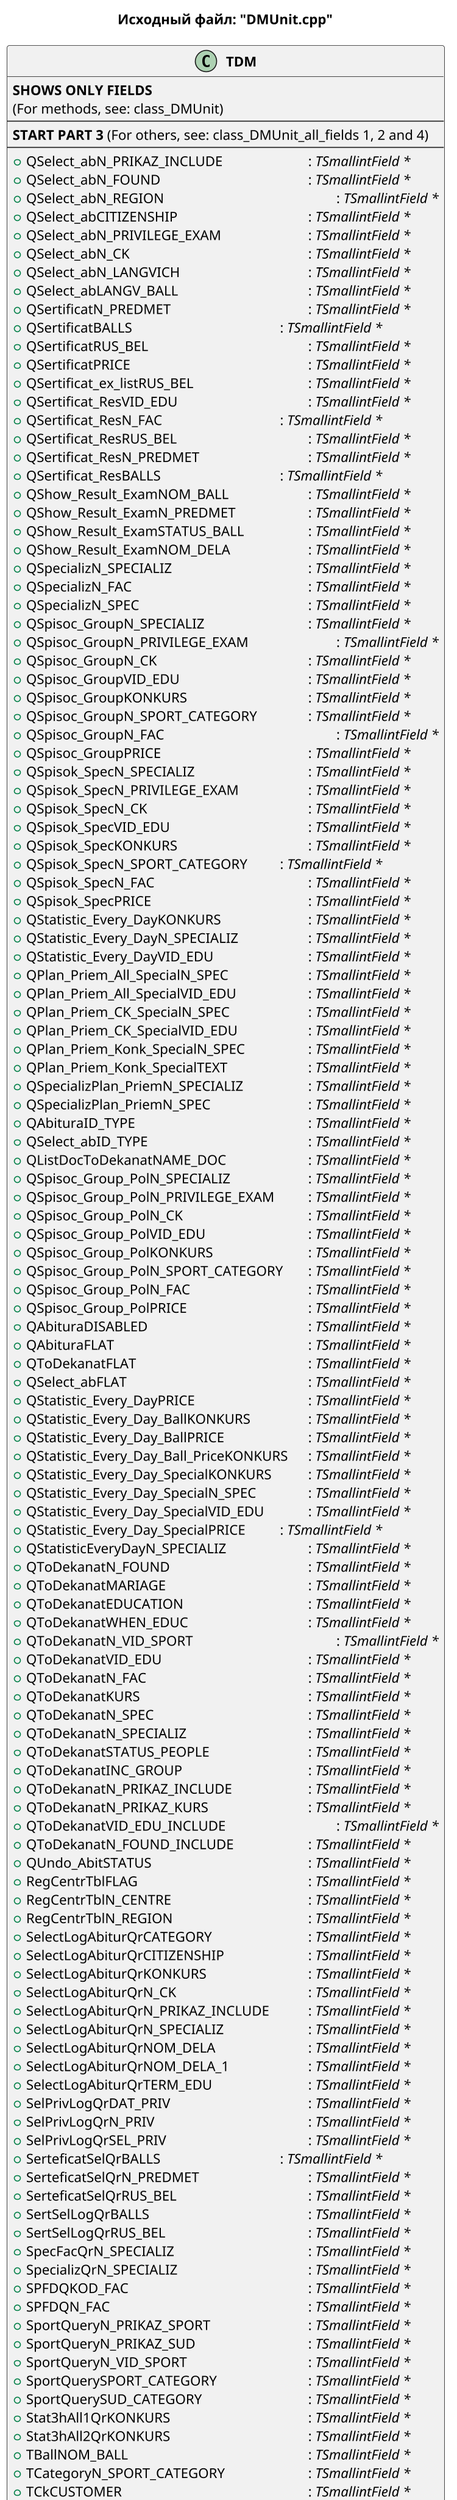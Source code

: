 @startuml DMUnit.cpp

title Исходный файл: "DMUnit.cpp"

scale 750 width


class "<b>TDM</b>"
{
    <b>SHOWS ONLY FIELDS</b>\n(For methods, see: class_DMUnit)
    --
    <b>START PART 3</b> (For others, see: class_DMUnit_all_fields 1, 2 and 4)
    --
    + QSelect_abN_PRIKAZ_INCLUDE \t\t\t: <i>TSmallintField *</i>
    + QSelect_abN_FOUND \t\t\t\t\t\t: <i>TSmallintField *</i>
    + QSelect_abN_REGION \t\t\t\t\t\t: <i>TSmallintField *</i>
    + QSelect_abCITIZENSHIP \t\t\t\t\t: <i>TSmallintField *</i>
    + QSelect_abN_PRIVILEGE_EXAM \t\t\t: <i>TSmallintField *</i>
    + QSelect_abN_CK \t\t\t\t\t\t\t: <i>TSmallintField *</i>
    + QSelect_abN_LANGVICH \t\t\t\t\t: <i>TSmallintField *</i>
    + QSelect_abLANGV_BALL \t\t\t\t\t: <i>TSmallintField *</i>
    + QSertificatN_PREDMET \t\t\t\t\t: <i>TSmallintField *</i>
    + QSertificatBALLS \t\t\t\t\t\t: <i>TSmallintField *</i>
    + QSertificatRUS_BEL \t\t\t\t\t\t: <i>TSmallintField *</i>
    + QSertificatPRICE \t\t\t\t\t\t\t: <i>TSmallintField *</i>
    + QSertificat_ex_listRUS_BEL \t\t\t\t: <i>TSmallintField *</i>
    + QSertificat_ResVID_EDU \t\t\t\t\t: <i>TSmallintField *</i>
    + QSertificat_ResN_FAC \t\t\t\t\t: <i>TSmallintField *</i>
    + QSertificat_ResRUS_BEL \t\t\t\t\t: <i>TSmallintField *</i>
    + QSertificat_ResN_PREDMET \t\t\t\t: <i>TSmallintField *</i>
    + QSertificat_ResBALLS \t\t\t\t\t: <i>TSmallintField *</i>
    + QShow_Result_ExamNOM_BALL \t\t\t: <i>TSmallintField *</i>
    + QShow_Result_ExamN_PREDMET \t\t\t: <i>TSmallintField *</i>
    + QShow_Result_ExamSTATUS_BALL \t\t\t: <i>TSmallintField *</i>
    + QShow_Result_ExamNOM_DELA \t\t\t: <i>TSmallintField *</i>
    + QSpecializN_SPECIALIZ \t\t\t\t\t: <i>TSmallintField *</i>
    + QSpecializN_FAC \t\t\t\t\t\t\t: <i>TSmallintField *</i>
    + QSpecializN_SPEC \t\t\t\t\t\t: <i>TSmallintField *</i>
    + QSpisoc_GroupN_SPECIALIZ \t\t\t\t: <i>TSmallintField *</i>
    + QSpisoc_GroupN_PRIVILEGE_EXAM \t\t\t: <i>TSmallintField *</i>
    + QSpisoc_GroupN_CK \t\t\t\t\t\t: <i>TSmallintField *</i>
    + QSpisoc_GroupVID_EDU \t\t\t\t\t: <i>TSmallintField *</i>
    + QSpisoc_GroupKONKURS \t\t\t\t\t: <i>TSmallintField *</i>
    + QSpisoc_GroupN_SPORT_CATEGORY \t\t: <i>TSmallintField *</i>
    + QSpisoc_GroupN_FAC \t\t\t\t\t\t: <i>TSmallintField *</i>
    + QSpisoc_GroupPRICE \t\t\t\t\t\t: <i>TSmallintField *</i>
    + QSpisok_SpecN_SPECIALIZ \t\t\t\t: <i>TSmallintField *</i>
    + QSpisok_SpecN_PRIVILEGE_EXAM \t\t\t: <i>TSmallintField *</i>
    + QSpisok_SpecN_CK \t\t\t\t\t\t: <i>TSmallintField *</i>
    + QSpisok_SpecVID_EDU \t\t\t\t\t: <i>TSmallintField *</i>
    + QSpisok_SpecKONKURS \t\t\t\t\t: <i>TSmallintField *</i>
    + QSpisok_SpecN_SPORT_CATEGORY \t\t: <i>TSmallintField *</i>
    + QSpisok_SpecN_FAC \t\t\t\t\t\t: <i>TSmallintField *</i>
    + QSpisok_SpecPRICE \t\t\t\t\t\t: <i>TSmallintField *</i>
    + QStatistic_Every_DayKONKURS \t\t\t: <i>TSmallintField *</i>
    + QStatistic_Every_DayN_SPECIALIZ \t\t\t: <i>TSmallintField *</i>
    + QStatistic_Every_DayVID_EDU \t\t\t\t: <i>TSmallintField *</i>
    + QPlan_Priem_All_SpecialN_SPEC \t\t\t: <i>TSmallintField *</i>
    + QPlan_Priem_All_SpecialVID_EDU \t\t\t: <i>TSmallintField *</i>
    + QPlan_Priem_CK_SpecialN_SPEC \t\t\t: <i>TSmallintField *</i>
    + QPlan_Priem_CK_SpecialVID_EDU \t\t\t: <i>TSmallintField *</i>
    + QPlan_Priem_Konk_SpecialN_SPEC \t\t\t: <i>TSmallintField *</i>
    + QPlan_Priem_Konk_SpecialTEXT \t\t\t: <i>TSmallintField *</i>
    + QSpecializPlan_PriemN_SPECIALIZ \t\t\t: <i>TSmallintField *</i>
    + QSpecializPlan_PriemN_SPEC \t\t\t\t: <i>TSmallintField *</i>
    + QAbituraID_TYPE \t\t\t\t\t\t\t: <i>TSmallintField *</i>
    + QSelect_abID_TYPE \t\t\t\t\t\t: <i>TSmallintField *</i>
    + QListDocToDekanatNAME_DOC \t\t\t: <i>TSmallintField *</i>
    + QSpisoc_Group_PolN_SPECIALIZ \t\t\t: <i>TSmallintField *</i>
    + QSpisoc_Group_PolN_PRIVILEGE_EXAM \t\t: <i>TSmallintField *</i>
    + QSpisoc_Group_PolN_CK \t\t\t\t\t: <i>TSmallintField *</i>
    + QSpisoc_Group_PolVID_EDU \t\t\t\t: <i>TSmallintField *</i>
    + QSpisoc_Group_PolKONKURS \t\t\t\t: <i>TSmallintField *</i>
    + QSpisoc_Group_PolN_SPORT_CATEGORY \t: <i>TSmallintField *</i>
    + QSpisoc_Group_PolN_FAC \t\t\t\t\t: <i>TSmallintField *</i>
    + QSpisoc_Group_PolPRICE \t\t\t\t\t: <i>TSmallintField *</i>
    + QAbituraDISABLED \t\t\t\t\t\t: <i>TSmallintField *</i>
    + QAbituraFLAT \t\t\t\t\t\t\t: <i>TSmallintField *</i>
    + QToDekanatFLAT \t\t\t\t\t\t: <i>TSmallintField *</i>
    + QSelect_abFLAT \t\t\t\t\t\t\t: <i>TSmallintField *</i>
    + QStatistic_Every_DayPRICE \t\t\t\t: <i>TSmallintField *</i>
    + QStatistic_Every_Day_BallKONKURS \t\t: <i>TSmallintField *</i>
    + QStatistic_Every_Day_BallPRICE \t\t\t: <i>TSmallintField *</i>
    + QStatistic_Every_Day_Ball_PriceKONKURS \t: <i>TSmallintField *</i>
    + QStatistic_Every_Day_SpecialKONKURS \t\t: <i>TSmallintField *</i>
    + QStatistic_Every_Day_SpecialN_SPEC \t\t: <i>TSmallintField *</i>
    + QStatistic_Every_Day_SpecialVID_EDU \t\t: <i>TSmallintField *</i>
    + QStatistic_Every_Day_SpecialPRICE \t\t: <i>TSmallintField *</i>
    + QStatisticEveryDayN_SPECIALIZ \t\t\t: <i>TSmallintField *</i>
    + QToDekanatN_FOUND \t\t\t\t\t: <i>TSmallintField *</i>
    + QToDekanatMARIAGE \t\t\t\t\t: <i>TSmallintField *</i>
    + QToDekanatEDUCATION \t\t\t\t\t: <i>TSmallintField *</i>
    + QToDekanatWHEN_EDUC \t\t\t\t\t: <i>TSmallintField *</i>
    + QToDekanatN_VID_SPORT \t\t\t\t\t: <i>TSmallintField *</i>
    + QToDekanatVID_EDU \t\t\t\t\t\t: <i>TSmallintField *</i>
    + QToDekanatN_FAC \t\t\t\t\t\t: <i>TSmallintField *</i>
    + QToDekanatKURS \t\t\t\t\t\t: <i>TSmallintField *</i>
    + QToDekanatN_SPEC \t\t\t\t\t\t: <i>TSmallintField *</i>
    + QToDekanatN_SPECIALIZ \t\t\t\t\t: <i>TSmallintField *</i>
    + QToDekanatSTATUS_PEOPLE \t\t\t\t: <i>TSmallintField *</i>
    + QToDekanatINC_GROUP \t\t\t\t\t: <i>TSmallintField *</i>
    + QToDekanatN_PRIKAZ_INCLUDE \t\t\t: <i>TSmallintField *</i>
    + QToDekanatN_PRIKAZ_KURS \t\t\t\t: <i>TSmallintField *</i>
    + QToDekanatVID_EDU_INCLUDE \t\t\t\t: <i>TSmallintField *</i>
    + QToDekanatN_FOUND_INCLUDE \t\t\t: <i>TSmallintField *</i>
    + QUndo_AbitSTATUS \t\t\t\t\t\t: <i>TSmallintField *</i>
    + RegCentrTblFLAG \t\t\t\t\t\t: <i>TSmallintField *</i>
    + RegCentrTblN_CENTRE \t\t\t\t\t: <i>TSmallintField *</i>
    + RegCentrTblN_REGION \t\t\t\t\t: <i>TSmallintField *</i>
    + SelectLogAbiturQrCATEGORY \t\t\t\t: <i>TSmallintField *</i>
    + SelectLogAbiturQrCITIZENSHIP \t\t\t: <i>TSmallintField *</i>
    + SelectLogAbiturQrKONKURS \t\t\t\t: <i>TSmallintField *</i>
    + SelectLogAbiturQrN_CK \t\t\t\t\t: <i>TSmallintField *</i>
    + SelectLogAbiturQrN_PRIKAZ_INCLUDE \t\t: <i>TSmallintField *</i>
    + SelectLogAbiturQrN_SPECIALIZ \t\t\t: <i>TSmallintField *</i>
    + SelectLogAbiturQrNOM_DELA \t\t\t\t: <i>TSmallintField *</i>
    + SelectLogAbiturQrNOM_DELA_1 \t\t\t: <i>TSmallintField *</i>
    + SelectLogAbiturQrTERM_EDU \t\t\t\t: <i>TSmallintField *</i>
    + SelPrivLogQrDAT_PRIV \t\t\t\t\t: <i>TSmallintField *</i>
    + SelPrivLogQrN_PRIV \t\t\t\t\t\t: <i>TSmallintField *</i>
    + SelPrivLogQrSEL_PRIV \t\t\t\t\t: <i>TSmallintField *</i>
    + SerteficatSelQrBALLS \t\t\t\t\t: <i>TSmallintField *</i>
    + SerteficatSelQrN_PREDMET \t\t\t\t: <i>TSmallintField *</i>
    + SerteficatSelQrRUS_BEL \t\t\t\t\t: <i>TSmallintField *</i>
    + SertSelLogQrBALLS \t\t\t\t\t\t: <i>TSmallintField *</i>
    + SertSelLogQrRUS_BEL \t\t\t\t\t: <i>TSmallintField *</i>
    + SpecFacQrN_SPECIALIZ \t\t\t\t\t: <i>TSmallintField *</i>
    + SpecializQrN_SPECIALIZ \t\t\t\t\t: <i>TSmallintField *</i>
    + SPFDQKOD_FAC \t\t\t\t\t\t\t: <i>TSmallintField *</i>
    + SPFDQN_FAC \t\t\t\t\t\t\t: <i>TSmallintField *</i>
    + SportQueryN_PRIKAZ_SPORT \t\t\t\t: <i>TSmallintField *</i>
    + SportQueryN_PRIKAZ_SUD \t\t\t\t: <i>TSmallintField *</i>
    + SportQueryN_VID_SPORT \t\t\t\t\t: <i>TSmallintField *</i>
    + SportQuerySPORT_CATEGORY \t\t\t\t: <i>TSmallintField *</i>
    + SportQuerySUD_CATEGORY \t\t\t\t: <i>TSmallintField *</i>
    + Stat3hAll1QrKONKURS \t\t\t\t\t: <i>TSmallintField *</i>
    + Stat3hAll2QrKONKURS \t\t\t\t\t: <i>TSmallintField *</i>
    + TBallNOM_BALL \t\t\t\t\t\t\t: <i>TSmallintField *</i>
    + TCategoryN_SPORT_CATEGORY \t\t\t: <i>TSmallintField *</i>
    + TCkCUSTOMER \t\t\t\t\t\t\t: <i>TSmallintField *</i>
    + TCkKOL_P \t\t\t\t\t\t\t\t: <i>TSmallintField *</i>
    + TCkN_CK \t\t\t\t\t\t\t\t: <i>TSmallintField *</i>
    + TCkN_FAC \t\t\t\t\t\t\t\t: <i>TSmallintField *</i>
    + TCkN_REGION \t\t\t\t\t\t\t: <i>TSmallintField *</i>
    + TCkN_SPECIALIZ \t\t\t\t\t\t\t: <i>TSmallintField *</i>
    + TDocumN_DOC \t\t\t\t\t\t\t: <i>TSmallintField *</i>
    + TFacultyKOD_FAC \t\t\t\t\t\t: <i>TSmallintField *</i>
    + TFacultyN_FAC \t\t\t\t\t\t\t: <i>TSmallintField *</i>
    + TFoundationN_FOUND \t\t\t\t\t\t: <i>TSmallintField *</i>
    + TKol_PlaceKOL_PLACE \t\t\t\t\t: <i>TSmallintField *</i>
    + TKol_PlaceN_FAC \t\t\t\t\t\t\t: <i>TSmallintField *</i>
    + TKol_PlaceN_KOL_PLACE \t\t\t\t\t: <i>TSmallintField *</i>
    + TKol_PlaceN_SPECIALIZ \t\t\t\t\t: <i>TSmallintField *</i>
    + TKol_PlacePRICE \t\t\t\t\t\t\t: <i>TSmallintField *</i>
    + TKol_PlaceTEXT \t\t\t\t\t\t\t: <i>TSmallintField *</i>
    + TKol_PlaceVID_EDU \t\t\t\t\t\t: <i>TSmallintField *</i>
    + TPass_UserN_FAC \t\t\t\t\t\t\t: <i>TSmallintField *</i>
    + TPredmetN_PREDMET \t\t\t\t\t: <i>TSmallintField *</i>
    + TRegionN_REGION \t\t\t\t\t\t: <i>TSmallintField *</i>
    + TVid_SportN_VID_SPORT \t\t\t\t\t: <i>TSmallintField *</i>
    + WithoutDetQrID_DET \t\t\t\t\t\t: <i>TSmallintField *</i>
    + WithoutDetQrN_ITEM \t\t\t\t\t\t: <i>TSmallintField *</i>
    + WithoutQrID_PRIV \t\t\t\t\t\t: <i>TSmallintField *</i>
    + WithoutQrN_WITHOUT_TESTS \t\t\t\t: <i>TSmallintField *</i>
    ..
    + BlockQNOTE \t\t\t\t\t\t\t\t: <i>TStringField *</i>
    + BlockQNOTE_PEREPODACHA \t\t\t\t: <i>TStringField *</i>
    + CkRegionQrCENTRE \t\t\t\t\t\t: <i>TStringField *</i>
    + CntrExrcTblEXERC2 \t\t\t\t\t\t: <i>TStringField *</i>
    + CntrExrcTblPOL \t\t\t\t\t\t\t: <i>TStringField *</i>
    + CntrExrcTblSPECIALIZ_N \t\t\t\t\t: <i>TStringField *</i>
    + CntrlExrcQrNAME_EXERC \t\t\t\t\t: <i>TStringField *</i>
    + ContrySelQrNAME \t\t\t\t\t\t: <i>TStringField *</i>
    + CountryQrFULL_NAME \t\t\t\t\t\t: <i>TStringField *</i>
    + CountryQrSHORT_NAME \t\t\t\t\t: <i>TStringField *</i>
    + DocumFDQTEXT_DOC \t\t\t\t\t: <i>TStringField *</i>
    + FIOSearchQrFAM \t\t\t\t\t\t\t: <i>TStringField *</i>
    + FIOSearchQrFIO \t\t\t\t\t\t\t: <i>TStringField *</i>
    + FIOSearchQrNAME \t\t\t\t\t\t: <i>TStringField *</i>
    + FIOSearchQrOTCH \t\t\t\t\t\t: <i>TStringField *</i>
    + GrazdanToDekanatQrNAME \t\t\t\t: <i>TStringField *</i>
    + Increment_GroupTableN_GROUP \t\t\t: <i>TStringField *</i>
    + InfQrNAME_PRIV \t\t\t\t\t\t\t: <i>TStringField *</i>
    + KodSpecializQrCODE_SPEC_DIR \t\t\t: <i>TStringField *</i>
    + LangSelQrLANGV \t\t\t\t\t\t\t: <i>TStringField *</i>
    + ListDocFDQDOC_INDEX \t\t\t\t\t: <i>TStringField *</i>
    + ListDocFDQTEXT_DOC \t\t\t\t\t: <i>TStringField *</i>
    + OtherPrivQrSHORT_NAME \t\t\t\t\t: <i>TStringField *</i>
    + OutDetQrNAME_DETAIS \t\t\t\t\t: <i>TStringField *</i>
    + OutQrNAME_PRIV \t\t\t\t\t\t: <i>TStringField *</i>
    + OutTestQrSHORT_NAME \t\t\t\t\t: <i>TStringField *</i>
    + OutTestQrSHORT_NAME_1 \t\t\t\t: <i>TStringField *</i>
    + PasportFDQNUMBER \t\t\t\t\t\t: <i>TStringField *</i>
    + PasportFDQPERSONAL_NUMBER \t\t\t: <i>TStringField *</i>
    + PasportFDQSERIES \t\t\t\t\t\t: <i>TStringField *</i>
    + PasportFDQWHO_GIVE \t\t\t\t\t: <i>TStringField *</i>
    + PrintDocQrFAM \t\t\t\t\t\t\t: <i>TStringField *</i>
    + PrintDocQrNAME \t\t\t\t\t\t\t: <i>TStringField *</i>
    + PrintDocQrOTCH \t\t\t\t\t\t\t: <i>TStringField *</i>
    + QAbFIOPolFAM \t\t\t\t\t\t\t: <i>TStringField *</i>
    + QAbFIOPolNAME \t\t\t\t\t\t\t: <i>TStringField *</i>
    + QAbFIOPolOTCH \t\t\t\t\t\t\t: <i>TStringField *</i>
    + QAbFIOPolPOL \t\t\t\t\t\t\t: <i>TStringField *</i>
    + QAb_PNOM_GROUP_DO \t\t\t\t\t: <i>TStringField *</i>
    + QAb_PNOM_GROUP_PO \t\t\t\t\t: <i>TStringField *</i>
    + QAb_Pr_EnterTEXT_PR_EN1 \t\t\t\t: <i>TStringField *</i>
    + QAbitur_Priv_EnterPRIV_ENTER1 \t\t\t: <i>TStringField *</i>
    + QAbituraADDRESS_BEFORE \t\t\t\t: <i>TStringField *</i>
    + QAbituraADDRESS_LIFE \t\t\t\t\t: <i>TStringField *</i>
    + QAbituraADDRESS_MAMA \t\t\t\t\t: <i>TStringField *</i>
    + QAbituraADDRESS_PAPA \t\t\t\t\t: <i>TStringField *</i>
    + QAbituraFAM \t\t\t\t\t\t\t: <i>TStringField *</i>
    + QAbituraGRAGDAN \t\t\t\t\t\t: <i>TStringField *</i>
    + QAbituraHOUSE \t\t\t\t\t\t\t: <i>TStringField *</i>
    + QAbituraKONKURS1 \t\t\t\t\t\t: <i>TStringField *</i>
    + QAbituraMAMA \t\t\t\t\t\t\t: <i>TStringField *</i>
    + QAbituraNAME \t\t\t\t\t\t\t: <i>TStringField *</i>
    + QAbituraNAME_EDU_MIDDLE \t\t\t\t: <i>TStringField *</i>
    + QAbituraNAME_EDU_SPEC \t\t\t\t\t: <i>TStringField *</i>
    + QAbituraNOM_ATTEST \t\t\t\t\t: <i>TStringField *</i>
    + QAbituraNOM_DELA1 \t\t\t\t\t\t: <i>TStringField *</i>
    + QAbituraNOM_DIPLOM \t\t\t\t\t: <i>TStringField *</i>
    + QAbituraNOM_GROUP \t\t\t\t\t\t: <i>TStringField *</i>
    + QAbituraORGAN_V \t\t\t\t\t\t: <i>TStringField *</i>
    + QAbituraOTCH \t\t\t\t\t\t\t: <i>TStringField *</i>
    + QAbituraPAPA \t\t\t\t\t\t\t: <i>TStringField *</i>
    + QAbituraPASPORT \t\t\t\t\t\t: <i>TStringField *</i>
    + QAbituraPERSONAL_NOMER \t\t\t\t: <i>TStringField *</i>
    + QAbituraPHONE \t\t\t\t\t\t\t: <i>TStringField *</i>
    + QAbituraPLACE_R \t\t\t\t\t\t: <i>TStringField *</i>
    + QAbituraPOL \t\t\t\t\t\t\t: <i>TStringField *</i>
    + QAbituraPRICE1 \t\t\t\t\t\t\t: <i>TStringField *</i>
    + QAbituraSPECIALIZ1 \t\t\t\t\t\t: <i>TStringField *</i>
    + QAbituraWHERE_EDU_MIDDLE \t\t\t\t: <i>TStringField *</i>
    + QAbituraWHERE_EDU_SPEC \t\t\t\t: <i>TStringField *</i>
    + QAbituraWORK_BEFORE \t\t\t\t\t: <i>TStringField *</i>
    + QAbituraWORK_MAMA \t\t\t\t\t: <i>TStringField *</i>
    + QAbituraWORK_PAPA \t\t\t\t\t\t: <i>TStringField *</i>
    + QAdd_N_GroupDESCRIBE \t\t\t\t\t: <i>TStringField *</i>
    + QAdd_N_GroupNOM_GROUP \t\t\t\t: <i>TStringField *</i>
    + QAdd_N_GroupSPEC1 \t\t\t\t\t\t: <i>TStringField *</i>
    + QAdd_N_GroupVID_EDU1 \t\t\t\t\t: <i>TStringField *</i>
    + QAdressNAME_DISTRICT \t\t\t\t\t: <i>TStringField *</i>
    + QAdressNAME_LOCALITY \t\t\t\t\t: <i>TStringField *</i>
    + QAdressNAME_TYPE \t\t\t\t\t\t: <i>TStringField *</i>
    + QAdressTYPE \t\t\t\t\t\t\t: <i>TStringField *</i>
    + QCenterCENTRE \t\t\t\t\t\t\t: <i>TStringField *</i>
    + QCenterFLAG1 \t\t\t\t\t\t\t: <i>TStringField *</i>
    + QCkCUSTOMER_PLACE \t\t\t\t\t: <i>TStringField *</i>
    + QCkTEXT_DEP \t\t\t\t\t\t\t: <i>TStringField *</i>
    + QControl_ExercNAME_EXERC \t\t\t\t: <i>TStringField *</i>
    + QDistrictNAME_DISTRICT \t\t\t\t\t: <i>TStringField *</i>
    + QExamBALL1 \t\t\t\t\t\t\t: <i>TStringField *</i>
    + QExamFAM \t\t\t\t\t\t\t\t: <i>TStringField *</i>
    + QExamNAME \t\t\t\t\t\t\t\t: <i>TStringField *</i>
    + QExamOTCH \t\t\t\t\t\t\t\t: <i>TStringField *</i>
    + QExamPREDM \t\t\t\t\t\t\t: <i>TStringField *</i>
    + QExamSpecBALL1 \t\t\t\t\t\t: <i>TStringField *</i>
    + QExamSpecFAM \t\t\t\t\t\t\t: <i>TStringField *</i>
    + QExamSpecNAME \t\t\t\t\t\t: <i>TStringField *</i>
    + QExamSpecOTCH \t\t\t\t\t\t: <i>TStringField *</i>
    + QExamSpecPOL \t\t\t\t\t\t\t: <i>TStringField *</i>
    + QExamSpecPREDM \t\t\t\t\t\t: <i>TStringField *</i>
    + QExamSpecWITHOUT \t\t\t\t\t\t: <i>TStringField *</i>
    + QExamWITHOUT \t\t\t\t\t\t\t: <i>TStringField *</i>
    + QExerc_GrpNAME_EXERC \t\t\t\t\t: <i>TStringField *</i>
    + QGroup_CountNOM_GROUP \t\t\t\t: <i>TStringField *</i>
    + QIPGRUPPA \t\t\t\t\t\t\t\t: <i>TStringField *</i>
    + QIPIP \t\t\t\t\t\t\t\t\t: <i>TStringField *</i>
    + QIPIP_NAME \t\t\t\t\t\t\t\t: <i>TStringField *</i>
    + QInc_Gr_OldDESCRIBE \t\t\t\t\t: <i>TStringField *</i>
    + QInc_Gr_OldN_GROUP \t\t\t\t\t\t: <i>TStringField *</i>
    + QKod_FacFAC \t\t\t\t\t\t\t: <i>TStringField *</i>
    + QKod_SpecSPECIAL_DIRECTION \t\t\t: <i>TStringField *</i>
    + QLangvichLANGV \t\t\t\t\t\t\t: <i>TStringField *</i>
    + QLetterSourceADDRESS_BEFORE \t\t\t: <i>TStringField *</i>
    + QLetterSourceFAM \t\t\t\t\t\t: <i>TStringField *</i>
    + QLetterSourceNAME \t\t\t\t\t\t: <i>TStringField *</i>
    + QLetterSourceOTCH \t\t\t\t\t\t: <i>TStringField *</i>
    + QListDocToDekanatDOC_INDEX \t\t\t: <i>TStringField *</i>
    + QListDocToDekanatNOTE \t\t\t\t\t: <i>TStringField *</i>
    + QLittle_Spisoc_GRFAM \t\t\t\t\t: <i>TStringField *</i>
    + QLittle_Spisoc_GRNAME \t\t\t\t\t: <i>TStringField *</i>
    + QLittle_Spisoc_GROTCH \t\t\t\t\t: <i>TStringField *</i>
    + QLocalityNAME_LOCALITY \t\t\t\t\t: <i>TStringField *</i>
    + QN_groupDESCRIBE \t\t\t\t\t\t: <i>TStringField *</i>
    + QN_groupNOM_GROUP \t\t\t\t\t: <i>TStringField *</i>
    + QNoticeFIOADDRESS_BEFORE \t\t\t\t: <i>TStringField *</i>
    + QNoticeFIOFAM \t\t\t\t\t\t\t: <i>TStringField *</i>
    + QNoticeFIONAME \t\t\t\t\t\t\t: <i>TStringField *</i>
    + QNoticeFIOOTCH \t\t\t\t\t\t\t: <i>TStringField *</i>
    + QNoticeFacFAC \t\t\t\t\t\t\t: <i>TStringField *</i>
    + QNoticeSpecCODE_SPEC_DIR \t\t\t\t: <i>TStringField *</i>
    + QNoticeSpecSPECIAL_DIRECTION \t\t\t: <i>TStringField *</i>
    + QPersonalDocumNAME_TYPE \t\t\t\t: <i>TStringField *</i>
    + QPlan_Priem_AllSPECIALIZ1 \t\t\t\t: <i>TStringField *</i>
    + QPlan_Priem_AllSPECIALIZ2 \t\t\t\t: <i>TStringField *</i>
    + QPlan_Priem_All_SpecialCODE_SPEC \t\t: <i>TStringField *</i>
    + QPlan_Priem_All_SpecialSPEC \t\t\t\t: <i>TStringField *</i>
    + QPlan_Priem_Konk_All_ParamSPECIALIZ2 \t: <i>TStringField *</i>
    + QPlan_Priem_PriceSPECIALIZ2 \t\t\t\t: <i>TStringField *</i>
    + QPrivToDekanatDESCRIBE \t\t\t\t: <i>TStringField *</i>
    + QPrivToDekanatDOC_PRIV \t\t\t\t: <i>TStringField *</i>
    + QPrivToDekanatTEXT_PRIV \t\t\t\t: <i>TStringField *</i>
    + QProverka_RYORFAM \t\t\t\t\t\t: <i>TStringField *</i>
    + QProverka_RYORNAME_EDU_MIDDLE \t\t: <i>TStringField *</i>
    + QProverka_RYORPRIV \t\t\t\t\t\t: <i>TStringField *</i>
    + QRegion_CenterCENTRE \t\t\t\t\t: <i>TStringField *</i>
    + QRep_AbituraFAM \t\t\t\t\t\t: <i>TStringField *</i>
    + QRep_AbituraNAME \t\t\t\t\t\t: <i>TStringField *</i>
    + QRep_AbituraNOM_GROUP \t\t\t\t: <i>TStringField *</i>
    + QRep_AbituraOTCH \t\t\t\t\t\t: <i>TStringField *</i>
    + QRep_Sel_ExercNAME_EXERC \t\t\t\t: <i>TStringField *</i>
    + QReport_RaspFAM \t\t\t\t\t\t: <i>TStringField *</i>
    + QReport_RaspFIO \t\t\t\t\t\t: <i>TStringField *</i>
    + QReport_RaspNAME \t\t\t\t\t\t: <i>TStringField *</i>
    + QReport_RaspNAME_EDU_MIDDLE \t\t\t: <i>TStringField *</i>
    + QReport_RaspNAME_EDU_SPEC \t\t\t: <i>TStringField *</i>
    + QReport_RaspNOM_ATTEST \t\t\t\t: <i>TStringField *</i>
    + QReport_RaspNOM_DIPLOM \t\t\t\t: <i>TStringField *</i>
    + QReport_RaspNOM_GROUP \t\t\t\t: <i>TStringField *</i>
    + QReport_RaspN_FAC1 \t\t\t\t\t: <i>TStringField *</i>
    + QReport_RaspOTCH \t\t\t\t\t\t: <i>TStringField *</i>
    + QReport_RaspSPECIAL1 \t\t\t\t\t: <i>TStringField *</i>
    + QReport_RaspVID_EDU1 \t\t\t\t\t: <i>TStringField *</i>
    + QReport_RaspWHERE_EDU_MIDDLE \t\t: <i>TStringField *</i>
    + QReport_RaspWHERE_EDU_SPEC \t\t\t: <i>TStringField *</i>
    + QResult_ExamB1 \t\t\t\t\t\t\t: <i>TStringField *</i>
    + QSelect_abADDRESS_BEFORE \t\t\t\t: <i>TStringField *</i>
    + QSelect_abADDRESS_MAMA \t\t\t\t: <i>TStringField *</i>
    + QSelect_abADDRESS_PAPA \t\t\t\t: <i>TStringField *</i>
    + QSelect_abFAM \t\t\t\t\t\t\t: <i>TStringField *</i>
    + QSelect_abHOUSE \t\t\t\t\t\t: <i>TStringField *</i>
    + QSelect_abMAMA \t\t\t\t\t\t: <i>TStringField *</i>
    + QSelect_abNAME \t\t\t\t\t\t\t: <i>TStringField *</i>
    + QSelect_abNAME_EDU_MIDDLE \t\t\t: <i>TStringField *</i>
    + QSelect_abNAME_EDU_SPEC \t\t\t\t: <i>TStringField *</i>
    + QSelect_abORGAN_V \t\t\t\t\t\t: <i>TStringField *</i>
    + QSelect_abOTCH \t\t\t\t\t\t\t: <i>TStringField *</i>
    + QSelect_abPAPA \t\t\t\t\t\t\t: <i>TStringField *</i>
    + QSelect_abPASPORT \t\t\t\t\t\t: <i>TStringField *</i>
    + QSelect_abPERSONAL_NOMER \t\t\t\t: <i>TStringField *</i>
    + QSelect_abPHONE \t\t\t\t\t\t: <i>TStringField *</i>
    + QSelect_abPLACE_R \t\t\t\t\t\t: <i>TStringField *</i>
    + QSelect_abPOL \t\t\t\t\t\t\t: <i>TStringField *</i>
    + QSelect_abPRIV \t\t\t\t\t\t\t: <i>TStringField *</i>
    + QSelect_abV_K \t\t\t\t\t\t\t: <i>TStringField *</i>
    --
    <b>FINISH PART 3</b> (For others, see: class_DMUnit_all_fields 1, 2 and 4)
    --

    + <b>{abstract} TDM (AOwner \t: <i>TComponent *</i>) virtual</b>

}


@enduml